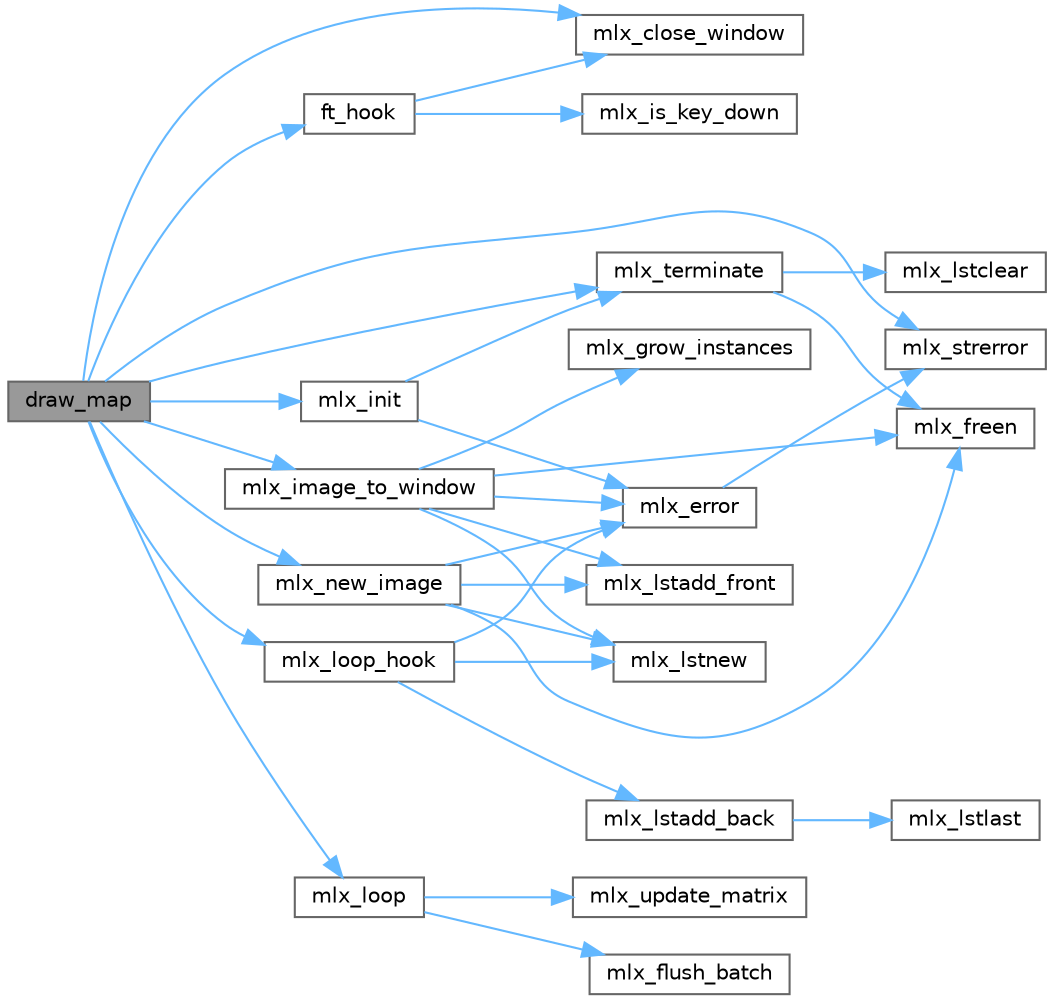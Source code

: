 digraph "draw_map"
{
 // INTERACTIVE_SVG=YES
 // LATEX_PDF_SIZE
  bgcolor="transparent";
  edge [fontname=Helvetica,fontsize=10,labelfontname=Helvetica,labelfontsize=10];
  node [fontname=Helvetica,fontsize=10,shape=box,height=0.2,width=0.4];
  rankdir="LR";
  Node1 [label="draw_map",height=0.2,width=0.4,color="gray40", fillcolor="grey60", style="filled", fontcolor="black",tooltip=" "];
  Node1 -> Node2 [color="steelblue1",style="solid"];
  Node2 [label="ft_hook",height=0.2,width=0.4,color="grey40", fillcolor="white", style="filled",URL="$draw__map_8c.html#a4b7144f73d9e8c25ca55c890584b5c0e",tooltip=" "];
  Node2 -> Node3 [color="steelblue1",style="solid"];
  Node3 [label="mlx_close_window",height=0.2,width=0.4,color="grey40", fillcolor="white", style="filled",URL="$mlx__exit_8c.html#a5234b5f5d093fa79366df2f94c9bcb28",tooltip=" "];
  Node2 -> Node4 [color="steelblue1",style="solid"];
  Node4 [label="mlx_is_key_down",height=0.2,width=0.4,color="grey40", fillcolor="white", style="filled",URL="$mlx__keys_8c.html#aeca3680814ced1c4e67603419a2b3b8e",tooltip=" "];
  Node1 -> Node3 [color="steelblue1",style="solid"];
  Node1 -> Node5 [color="steelblue1",style="solid"];
  Node5 [label="mlx_image_to_window",height=0.2,width=0.4,color="grey40", fillcolor="white", style="filled",URL="$mlx__images_8c.html#a06dbfde4fce913678e09b0af263b0c06",tooltip=" "];
  Node5 -> Node6 [color="steelblue1",style="solid"];
  Node6 [label="mlx_error",height=0.2,width=0.4,color="grey40", fillcolor="white", style="filled",URL="$mlx__error_8c.html#a3b5d95cdf353faaaa691ef8b2041b94f",tooltip=" "];
  Node6 -> Node7 [color="steelblue1",style="solid"];
  Node7 [label="mlx_strerror",height=0.2,width=0.4,color="grey40", fillcolor="white", style="filled",URL="$mlx__error_8c.html#a2d365ea2e3844959187b6978c6e05171",tooltip=" "];
  Node5 -> Node8 [color="steelblue1",style="solid"];
  Node8 [label="mlx_freen",height=0.2,width=0.4,color="grey40", fillcolor="white", style="filled",URL="$mlx__utils_8c.html#a93b4ce5ceae0d22c22c6c9125c052616",tooltip=" "];
  Node5 -> Node9 [color="steelblue1",style="solid"];
  Node9 [label="mlx_grow_instances",height=0.2,width=0.4,color="grey40", fillcolor="white", style="filled",URL="$mlx__images_8c.html#a8191539ebf00b641dee5842619d95845",tooltip=" "];
  Node5 -> Node10 [color="steelblue1",style="solid"];
  Node10 [label="mlx_lstadd_front",height=0.2,width=0.4,color="grey40", fillcolor="white", style="filled",URL="$mlx__list_8c.html#a3526094b6976d5e65ade883d3ed3d522",tooltip=" "];
  Node5 -> Node11 [color="steelblue1",style="solid"];
  Node11 [label="mlx_lstnew",height=0.2,width=0.4,color="grey40", fillcolor="white", style="filled",URL="$mlx__list_8c.html#acdd55bf29013651c970a5858f2d1dcfd",tooltip=" "];
  Node1 -> Node12 [color="steelblue1",style="solid"];
  Node12 [label="mlx_init",height=0.2,width=0.4,color="grey40", fillcolor="white", style="filled",URL="$mlx__init_8c.html#a32988a5ce7aaa25a448b61b0ac410cec",tooltip=" "];
  Node12 -> Node6 [color="steelblue1",style="solid"];
  Node12 -> Node13 [color="steelblue1",style="solid"];
  Node13 [label="mlx_terminate",height=0.2,width=0.4,color="grey40", fillcolor="white", style="filled",URL="$mlx__exit_8c.html#afa6aa2f79f9fc81735bdf3b92421f9ca",tooltip=" "];
  Node13 -> Node8 [color="steelblue1",style="solid"];
  Node13 -> Node14 [color="steelblue1",style="solid"];
  Node14 [label="mlx_lstclear",height=0.2,width=0.4,color="grey40", fillcolor="white", style="filled",URL="$mlx__list_8c.html#a7b443d2be908f580e504765e3ed2ba78",tooltip=" "];
  Node1 -> Node15 [color="steelblue1",style="solid"];
  Node15 [label="mlx_loop",height=0.2,width=0.4,color="grey40", fillcolor="white", style="filled",URL="$mlx__loop_8c.html#ac4bd53ff1f88113c67d2b020f1809512",tooltip=" "];
  Node15 -> Node16 [color="steelblue1",style="solid"];
  Node16 [label="mlx_flush_batch",height=0.2,width=0.4,color="grey40", fillcolor="white", style="filled",URL="$mlx__images_8c.html#a1ed852c03c55e288332fed9019ce0fc0",tooltip=" "];
  Node15 -> Node17 [color="steelblue1",style="solid"];
  Node17 [label="mlx_update_matrix",height=0.2,width=0.4,color="grey40", fillcolor="white", style="filled",URL="$mlx__window_8c.html#ac0ef34ce56a68a37051d555c1478d7d5",tooltip=" "];
  Node1 -> Node18 [color="steelblue1",style="solid"];
  Node18 [label="mlx_loop_hook",height=0.2,width=0.4,color="grey40", fillcolor="white", style="filled",URL="$mlx__loop_8c.html#afc772cc4204df8de0388e9bb38768d10",tooltip=" "];
  Node18 -> Node6 [color="steelblue1",style="solid"];
  Node18 -> Node19 [color="steelblue1",style="solid"];
  Node19 [label="mlx_lstadd_back",height=0.2,width=0.4,color="grey40", fillcolor="white", style="filled",URL="$mlx__list_8c.html#af1d87a93eba3b5bb7cc57ff8ea2e5ae8",tooltip=" "];
  Node19 -> Node20 [color="steelblue1",style="solid"];
  Node20 [label="mlx_lstlast",height=0.2,width=0.4,color="grey40", fillcolor="white", style="filled",URL="$mlx__list_8c.html#a0e833de4c4de8a1e06a313514f82eba3",tooltip=" "];
  Node18 -> Node11 [color="steelblue1",style="solid"];
  Node1 -> Node21 [color="steelblue1",style="solid"];
  Node21 [label="mlx_new_image",height=0.2,width=0.4,color="grey40", fillcolor="white", style="filled",URL="$mlx__images_8c.html#abe515cadb9b88a9d064383da276c2467",tooltip=" "];
  Node21 -> Node6 [color="steelblue1",style="solid"];
  Node21 -> Node8 [color="steelblue1",style="solid"];
  Node21 -> Node10 [color="steelblue1",style="solid"];
  Node21 -> Node11 [color="steelblue1",style="solid"];
  Node1 -> Node7 [color="steelblue1",style="solid"];
  Node1 -> Node13 [color="steelblue1",style="solid"];
}
